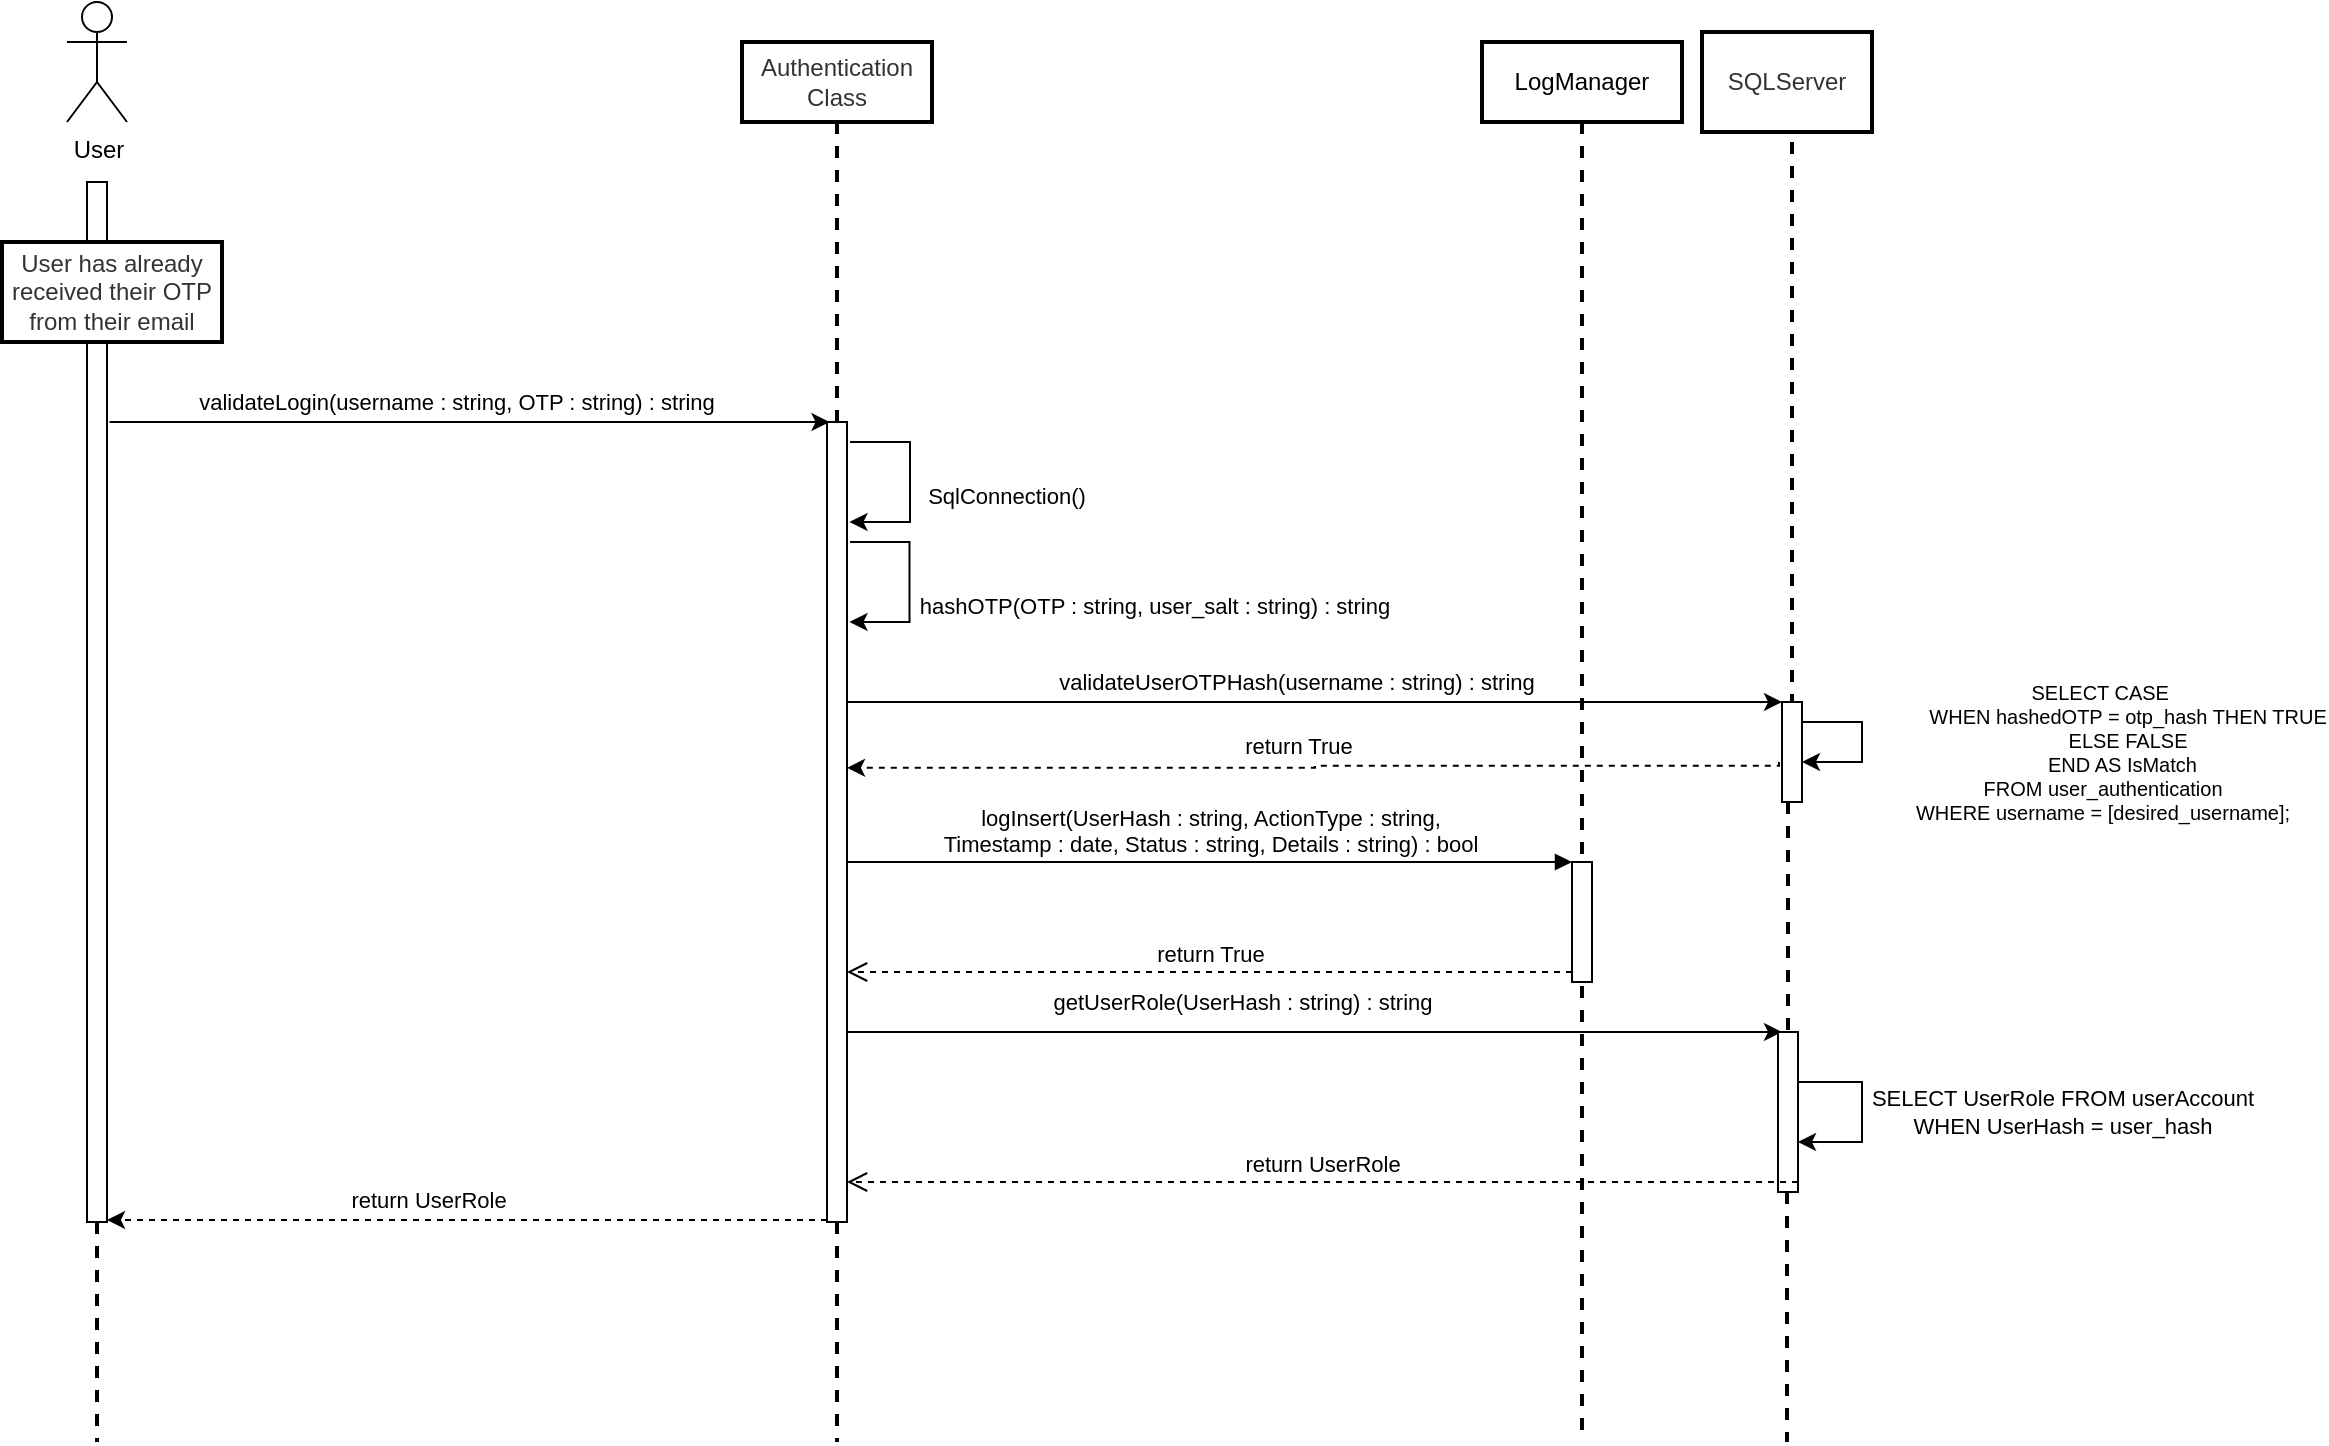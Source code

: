 <mxfile version="22.1.5" type="google" pages="2">
  <diagram name="Page-1" id="hCsmekSu_RjItJskllPU">
    <mxGraphModel grid="1" page="1" gridSize="10" guides="1" tooltips="1" connect="1" arrows="1" fold="1" pageScale="1" pageWidth="1400" pageHeight="850" math="0" shadow="0">
      <root>
        <mxCell id="0" />
        <mxCell id="1" parent="0" />
        <mxCell id="-ZGTA8ax-etmkUPxRzkk-2" value="User" style="shape=umlActor;verticalLabelPosition=bottom;verticalAlign=top;html=1;outlineConnect=0;" vertex="1" parent="1">
          <mxGeometry x="202.5" y="120" width="30" height="60" as="geometry" />
        </mxCell>
        <mxCell id="-ZGTA8ax-etmkUPxRzkk-5" value="" style="html=1;points=[[0,0,0,0,5],[0,1,0,0,-5],[1,0,0,0,5],[1,1,0,0,-5]];perimeter=orthogonalPerimeter;outlineConnect=0;targetShapes=umlLifeline;portConstraint=eastwest;newEdgeStyle={&quot;curved&quot;:0,&quot;rounded&quot;:0};" vertex="1" parent="1">
          <mxGeometry x="212.5" y="210" width="10" height="520" as="geometry" />
        </mxCell>
        <mxCell id="0PkzSYG3OD-BYgoKE-rS-12" style="edgeStyle=orthogonalEdgeStyle;rounded=0;orthogonalLoop=1;jettySize=auto;html=1;curved=0;dashed=1;" edge="1" parent="1">
          <mxGeometry relative="1" as="geometry">
            <mxPoint x="582.5" y="729" as="sourcePoint" />
            <mxPoint x="222.5" y="729" as="targetPoint" />
            <Array as="points">
              <mxPoint x="492.5" y="729" />
              <mxPoint x="492.5" y="729" />
            </Array>
          </mxGeometry>
        </mxCell>
        <mxCell id="0PkzSYG3OD-BYgoKE-rS-13" value="return UserRole" style="edgeLabel;html=1;align=center;verticalAlign=middle;resizable=0;points=[];" connectable="0" vertex="1" parent="0PkzSYG3OD-BYgoKE-rS-12">
          <mxGeometry x="-0.283" y="1" relative="1" as="geometry">
            <mxPoint x="-71" y="-11" as="offset" />
          </mxGeometry>
        </mxCell>
        <mxCell id="JNZOTvQrneMRgi3AhKJN-13" style="edgeStyle=orthogonalEdgeStyle;rounded=0;orthogonalLoop=1;jettySize=auto;html=1;curved=0;" edge="1" parent="1">
          <mxGeometry relative="1" as="geometry">
            <mxPoint x="589.5" y="630" as="sourcePoint" />
            <mxPoint x="1060" y="635" as="targetPoint" />
            <Array as="points">
              <mxPoint x="590" y="635" />
            </Array>
          </mxGeometry>
        </mxCell>
        <mxCell id="JNZOTvQrneMRgi3AhKJN-17" value="getUserRole(UserHash : string) : string" style="edgeLabel;html=1;align=center;verticalAlign=middle;resizable=0;points=[];" vertex="1" connectable="0" parent="JNZOTvQrneMRgi3AhKJN-13">
          <mxGeometry x="0.209" relative="1" as="geometry">
            <mxPoint x="-82" y="-15" as="offset" />
          </mxGeometry>
        </mxCell>
        <mxCell id="-ZGTA8ax-etmkUPxRzkk-10" value="" style="html=1;points=[[0,0,0,0,5],[0,1,0,0,-5],[1,0,0,0,5],[1,1,0,0,-5]];perimeter=orthogonalPerimeter;outlineConnect=0;targetShapes=umlLifeline;portConstraint=eastwest;newEdgeStyle={&quot;curved&quot;:0,&quot;rounded&quot;:0};" vertex="1" parent="1">
          <mxGeometry x="582.5" y="330" width="10" height="400" as="geometry" />
        </mxCell>
        <mxCell id="0PkzSYG3OD-BYgoKE-rS-10" style="edgeStyle=orthogonalEdgeStyle;rounded=0;orthogonalLoop=1;jettySize=auto;html=1;curved=0;dashed=1;exitX=0;exitY=0.984;exitDx=0;exitDy=0;exitPerimeter=0;" edge="1" parent="1">
          <mxGeometry relative="1" as="geometry">
            <mxPoint x="1058.5" y="500.0" as="sourcePoint" />
            <mxPoint x="592.5" y="501.92" as="targetPoint" />
            <Array as="points">
              <mxPoint x="1058.5" y="501.92" />
              <mxPoint x="826.5" y="501.92" />
              <mxPoint x="826.5" y="502.92" />
            </Array>
          </mxGeometry>
        </mxCell>
        <mxCell id="0PkzSYG3OD-BYgoKE-rS-11" value="return True" style="edgeLabel;html=1;align=center;verticalAlign=middle;resizable=0;points=[];" connectable="0" vertex="1" parent="0PkzSYG3OD-BYgoKE-rS-10">
          <mxGeometry x="0.037" y="1" relative="1" as="geometry">
            <mxPoint y="-12" as="offset" />
          </mxGeometry>
        </mxCell>
        <mxCell id="-ZGTA8ax-etmkUPxRzkk-16" value="" style="html=1;points=[[0,0,0,0,5],[0,1,0,0,-5],[1,0,0,0,5],[1,1,0,0,-5]];perimeter=orthogonalPerimeter;outlineConnect=0;targetShapes=umlLifeline;portConstraint=eastwest;newEdgeStyle={&quot;curved&quot;:0,&quot;rounded&quot;:0};" vertex="1" parent="1">
          <mxGeometry x="1060" y="470" width="10" height="50" as="geometry" />
        </mxCell>
        <mxCell id="-ZGTA8ax-etmkUPxRzkk-18" value="Authentication Class" style="text;html=1;align=center;verticalAlign=middle;whiteSpace=wrap;rounded=0;perimeterSpacing=1;fillColor=#FFFFFF;fontColor=#333333;strokeColor=#000000;strokeWidth=2;" vertex="1" parent="1">
          <mxGeometry x="540" y="140" width="95" height="40" as="geometry" />
        </mxCell>
        <mxCell id="-ZGTA8ax-etmkUPxRzkk-20" value="SQLServer" style="text;html=1;align=center;verticalAlign=middle;whiteSpace=wrap;rounded=0;strokeWidth=2;perimeterSpacing=0;fillColor=#FFFFFF;fontColor=#333333;strokeColor=#000000;" vertex="1" parent="1">
          <mxGeometry x="1020" y="135" width="85" height="50" as="geometry" />
        </mxCell>
        <mxCell id="-ZGTA8ax-etmkUPxRzkk-51" style="edgeStyle=orthogonalEdgeStyle;rounded=0;orthogonalLoop=1;jettySize=auto;html=1;curved=0;" edge="1" parent="1">
          <mxGeometry relative="1" as="geometry">
            <Array as="points" />
            <mxPoint x="223.75" y="330" as="sourcePoint" />
            <mxPoint x="583.75" y="330" as="targetPoint" />
          </mxGeometry>
        </mxCell>
        <mxCell id="-ZGTA8ax-etmkUPxRzkk-52" value="validateLogin(username : string, OTP : string) : string" style="edgeLabel;html=1;align=center;verticalAlign=middle;resizable=0;points=[];" connectable="0" vertex="1" parent="-ZGTA8ax-etmkUPxRzkk-51">
          <mxGeometry x="-0.04" y="-1" relative="1" as="geometry">
            <mxPoint y="-11" as="offset" />
          </mxGeometry>
        </mxCell>
        <mxCell id="-ZGTA8ax-etmkUPxRzkk-55" style="edgeStyle=orthogonalEdgeStyle;rounded=0;orthogonalLoop=1;jettySize=auto;html=1;curved=0;" edge="1" parent="1">
          <mxGeometry relative="1" as="geometry">
            <Array as="points">
              <mxPoint x="593.75" y="390" />
              <mxPoint x="623.75" y="390" />
              <mxPoint x="623.75" y="430" />
            </Array>
            <mxPoint x="594" y="390" as="sourcePoint" />
            <mxPoint x="593.75" y="430" as="targetPoint" />
          </mxGeometry>
        </mxCell>
        <mxCell id="-ZGTA8ax-etmkUPxRzkk-56" value="hashOTP(OTP : string, user_salt : string) : string" style="edgeLabel;html=1;align=center;verticalAlign=middle;resizable=0;points=[];" connectable="0" vertex="1" parent="-ZGTA8ax-etmkUPxRzkk-55">
          <mxGeometry x="-0.142" y="-2" relative="1" as="geometry">
            <mxPoint x="124" y="18" as="offset" />
          </mxGeometry>
        </mxCell>
        <mxCell id="-ZGTA8ax-etmkUPxRzkk-57" value="" style="line;strokeWidth=2;direction=south;html=1;dashed=1;" vertex="1" parent="1">
          <mxGeometry x="582.5" y="180" width="10" height="150" as="geometry" />
        </mxCell>
        <mxCell id="rpKHV8mOW_gamGoOqBA--2" style="edgeStyle=orthogonalEdgeStyle;rounded=0;orthogonalLoop=1;jettySize=auto;html=1;curved=0;" edge="1" parent="1" target="rpKHV8mOW_gamGoOqBA--8">
          <mxGeometry relative="1" as="geometry">
            <Array as="points">
              <mxPoint x="710" y="470" />
              <mxPoint x="710" y="470" />
            </Array>
            <mxPoint x="592.5" y="470" as="sourcePoint" />
            <mxPoint x="1048.75" y="470" as="targetPoint" />
          </mxGeometry>
        </mxCell>
        <mxCell id="rpKHV8mOW_gamGoOqBA--3" value="validateUserOTPHash(username : string) : string" style="edgeLabel;html=1;align=center;verticalAlign=middle;resizable=0;points=[];" connectable="0" vertex="1" parent="rpKHV8mOW_gamGoOqBA--2">
          <mxGeometry x="-0.04" y="1" relative="1" as="geometry">
            <mxPoint y="-9" as="offset" />
          </mxGeometry>
        </mxCell>
        <mxCell id="rpKHV8mOW_gamGoOqBA--4" style="edgeStyle=orthogonalEdgeStyle;rounded=0;orthogonalLoop=1;jettySize=auto;html=1;curved=0;" edge="1" parent="1">
          <mxGeometry relative="1" as="geometry">
            <Array as="points">
              <mxPoint x="1070" y="480" />
              <mxPoint x="1100" y="480" />
              <mxPoint x="1100" y="500" />
              <mxPoint x="1070" y="500" />
            </Array>
            <mxPoint x="1070" y="470" as="sourcePoint" />
            <mxPoint x="1070" y="500" as="targetPoint" />
          </mxGeometry>
        </mxCell>
        <mxCell id="rpKHV8mOW_gamGoOqBA--5" value="SELECT CASE&amp;nbsp;&lt;br style=&quot;font-size: 10px;&quot;&gt;&amp;nbsp; &amp;nbsp; &amp;nbsp; &amp;nbsp; &amp;nbsp;WHEN hashedOTP = otp_hash THEN TRUE&lt;br style=&quot;font-size: 10px;&quot;&gt;&amp;nbsp; &amp;nbsp; &amp;nbsp; &amp;nbsp; &amp;nbsp;ELSE FALSE&lt;br style=&quot;font-size: 10px;&quot;&gt;&amp;nbsp; &amp;nbsp; &amp;nbsp; &amp;nbsp;END AS IsMatch&lt;br style=&quot;font-size: 10px;&quot;&gt;FROM user_authentication&lt;br style=&quot;font-size: 10px;&quot;&gt;WHERE username = [desired_username];" style="edgeLabel;align=center;verticalAlign=middle;resizable=1;points=[];movable=1;rotatable=1;deletable=1;editable=1;locked=0;connectable=1;rotation=0;html=1;fontSize=10;" connectable="0" vertex="1" parent="rpKHV8mOW_gamGoOqBA--4">
          <mxGeometry x="-0.292" y="1" relative="1" as="geometry">
            <mxPoint x="128" y="16" as="offset" />
          </mxGeometry>
        </mxCell>
        <mxCell id="0PkzSYG3OD-BYgoKE-rS-7" style="edgeStyle=orthogonalEdgeStyle;rounded=0;orthogonalLoop=1;jettySize=auto;html=1;curved=0;" edge="1" parent="1">
          <mxGeometry relative="1" as="geometry">
            <Array as="points">
              <mxPoint x="594" y="340" />
              <mxPoint x="624" y="340" />
              <mxPoint x="624" y="380" />
            </Array>
            <mxPoint x="594" y="340" as="sourcePoint" />
            <mxPoint x="593.75" y="380" as="targetPoint" />
          </mxGeometry>
        </mxCell>
        <mxCell id="0PkzSYG3OD-BYgoKE-rS-8" value="SqlConnection()" style="edgeLabel;html=1;align=center;verticalAlign=middle;resizable=0;points=[];" connectable="0" vertex="1" parent="0PkzSYG3OD-BYgoKE-rS-7">
          <mxGeometry x="-0.142" y="-2" relative="1" as="geometry">
            <mxPoint x="50" y="14" as="offset" />
          </mxGeometry>
        </mxCell>
        <mxCell id="rpKHV8mOW_gamGoOqBA--8" value="" style="line;strokeWidth=2;direction=south;html=1;dashed=1;" vertex="1" parent="1">
          <mxGeometry x="1060" y="190" width="10" height="280" as="geometry" />
        </mxCell>
        <mxCell id="0PkzSYG3OD-BYgoKE-rS-16" value="" style="line;strokeWidth=2;direction=south;html=1;dashed=1;" vertex="1" parent="1">
          <mxGeometry x="582.5" y="730" width="10" height="110" as="geometry" />
        </mxCell>
        <mxCell id="0PkzSYG3OD-BYgoKE-rS-17" value="" style="line;strokeWidth=2;direction=south;html=1;dashed=1;" vertex="1" parent="1">
          <mxGeometry x="212.5" y="730" width="10" height="110" as="geometry" />
        </mxCell>
        <mxCell id="JNZOTvQrneMRgi3AhKJN-3" value="User has already received their OTP from their email" style="text;html=1;align=center;verticalAlign=middle;whiteSpace=wrap;rounded=0;fillColor=#FFFFFF;fontColor=#333333;strokeColor=#000000;strokeWidth=2;" vertex="1" parent="1">
          <mxGeometry x="170" y="240" width="110" height="50" as="geometry" />
        </mxCell>
        <mxCell id="JNZOTvQrneMRgi3AhKJN-4" value="LogManager" style="shape=umlLifeline;perimeter=lifelinePerimeter;whiteSpace=wrap;html=1;container=1;dropTarget=0;collapsible=0;recursiveResize=0;outlineConnect=0;portConstraint=eastwest;newEdgeStyle={&quot;curved&quot;:0,&quot;rounded&quot;:0};strokeWidth=2;" vertex="1" parent="1">
          <mxGeometry x="910" y="140" width="100" height="700" as="geometry" />
        </mxCell>
        <mxCell id="JNZOTvQrneMRgi3AhKJN-5" value="" style="html=1;points=[[0,0,0,0,5],[0,1,0,0,-5],[1,0,0,0,5],[1,1,0,0,-5]];perimeter=orthogonalPerimeter;outlineConnect=0;targetShapes=umlLifeline;portConstraint=eastwest;newEdgeStyle={&quot;curved&quot;:0,&quot;rounded&quot;:0};" vertex="1" parent="JNZOTvQrneMRgi3AhKJN-4">
          <mxGeometry x="45" y="410" width="10" height="60" as="geometry" />
        </mxCell>
        <mxCell id="JNZOTvQrneMRgi3AhKJN-7" value="return True" style="html=1;verticalAlign=bottom;endArrow=open;dashed=1;endSize=8;curved=0;rounded=0;exitX=0;exitY=1;exitDx=0;exitDy=-5;exitPerimeter=0;" edge="1" parent="1" source="JNZOTvQrneMRgi3AhKJN-5" target="-ZGTA8ax-etmkUPxRzkk-10">
          <mxGeometry relative="1" as="geometry">
            <mxPoint x="847.5" y="565" as="targetPoint" />
          </mxGeometry>
        </mxCell>
        <mxCell id="JNZOTvQrneMRgi3AhKJN-6" value="logInsert(UserHash : string, ActionType : string, &lt;br&gt;Timestamp : date, Status : string, Details : string) : bool" style="html=1;verticalAlign=bottom;endArrow=block;curved=0;rounded=0;" edge="1" parent="1">
          <mxGeometry x="0.002" relative="1" as="geometry">
            <mxPoint x="592.5" y="550" as="sourcePoint" />
            <mxPoint x="955" y="550" as="targetPoint" />
            <mxPoint as="offset" />
          </mxGeometry>
        </mxCell>
        <mxCell id="JNZOTvQrneMRgi3AhKJN-14" value="" style="html=1;points=[[0,0,0,0,5],[0,1,0,0,-5],[1,0,0,0,5],[1,1,0,0,-5]];perimeter=orthogonalPerimeter;outlineConnect=0;targetShapes=umlLifeline;portConstraint=eastwest;newEdgeStyle={&quot;curved&quot;:0,&quot;rounded&quot;:0};" vertex="1" parent="1">
          <mxGeometry x="1058" y="635" width="10" height="80" as="geometry" />
        </mxCell>
        <mxCell id="JNZOTvQrneMRgi3AhKJN-16" value="return UserRole" style="html=1;verticalAlign=bottom;endArrow=open;dashed=1;endSize=8;curved=0;rounded=0;exitX=1;exitY=1;exitDx=0;exitDy=-5;" edge="1" parent="1" source="JNZOTvQrneMRgi3AhKJN-14" target="-ZGTA8ax-etmkUPxRzkk-10">
          <mxGeometry relative="1" as="geometry">
            <mxPoint x="600" y="710" as="targetPoint" />
          </mxGeometry>
        </mxCell>
        <mxCell id="JNZOTvQrneMRgi3AhKJN-19" style="edgeStyle=orthogonalEdgeStyle;rounded=0;orthogonalLoop=1;jettySize=auto;html=1;curved=0;elbow=horizontal;" edge="1" parent="1" source="JNZOTvQrneMRgi3AhKJN-14" target="JNZOTvQrneMRgi3AhKJN-14">
          <mxGeometry relative="1" as="geometry">
            <Array as="points">
              <mxPoint x="1100" y="690" />
            </Array>
          </mxGeometry>
        </mxCell>
        <mxCell id="JNZOTvQrneMRgi3AhKJN-20" value="SELECT UserRole FROM userAccount&lt;br&gt;WHEN UserHash = user_hash" style="edgeLabel;html=1;align=center;verticalAlign=middle;resizable=0;points=[];" vertex="1" connectable="0" parent="JNZOTvQrneMRgi3AhKJN-19">
          <mxGeometry x="-0.404" y="-1" relative="1" as="geometry">
            <mxPoint x="104" y="14" as="offset" />
          </mxGeometry>
        </mxCell>
        <mxCell id="JNZOTvQrneMRgi3AhKJN-21" value="" style="line;strokeWidth=2;direction=south;html=1;dashed=1;" vertex="1" parent="1">
          <mxGeometry x="1058" y="520" width="10" height="120" as="geometry" />
        </mxCell>
        <mxCell id="0PkzSYG3OD-BYgoKE-rS-14" value="" style="line;strokeWidth=2;direction=south;html=1;dashed=1;" vertex="1" parent="1">
          <mxGeometry x="1057.5" y="715" width="10" height="125" as="geometry" />
        </mxCell>
      </root>
    </mxGraphModel>
  </diagram>
  <diagram id="tIdaFL0SggWhshtIWBRx" name="Page-2">
    <mxGraphModel grid="1" page="1" gridSize="10" guides="1" tooltips="1" connect="1" arrows="1" fold="1" pageScale="1" pageWidth="1400" pageHeight="850" math="0" shadow="0">
      <root>
        <mxCell id="0" />
        <mxCell id="1" parent="0" />
        <mxCell id="tmKrowgk_wzVTvCXA8D7-1" value="User" style="shape=umlActor;verticalLabelPosition=bottom;verticalAlign=top;html=1;outlineConnect=0;" vertex="1" parent="1">
          <mxGeometry x="-1327.5" y="20" width="30" height="60" as="geometry" />
        </mxCell>
        <mxCell id="tmKrowgk_wzVTvCXA8D7-2" value="" style="html=1;points=[[0,0,0,0,5],[0,1,0,0,-5],[1,0,0,0,5],[1,1,0,0,-5]];perimeter=orthogonalPerimeter;outlineConnect=0;targetShapes=umlLifeline;portConstraint=eastwest;newEdgeStyle={&quot;curved&quot;:0,&quot;rounded&quot;:0};" vertex="1" parent="1">
          <mxGeometry x="-1317.5" y="110" width="10" height="520" as="geometry" />
        </mxCell>
        <mxCell id="tmKrowgk_wzVTvCXA8D7-3" style="edgeStyle=orthogonalEdgeStyle;rounded=0;orthogonalLoop=1;jettySize=auto;html=1;curved=0;dashed=1;" edge="1" parent="1">
          <mxGeometry relative="1" as="geometry">
            <mxPoint x="-947.5" y="629" as="sourcePoint" />
            <mxPoint x="-1307.5" y="629" as="targetPoint" />
            <Array as="points">
              <mxPoint x="-1037.5" y="629" />
              <mxPoint x="-1037.5" y="629" />
            </Array>
          </mxGeometry>
        </mxCell>
        <mxCell id="tmKrowgk_wzVTvCXA8D7-4" value="RoleObject user = new {userRoleObject}" style="edgeLabel;html=1;align=center;verticalAlign=middle;resizable=0;points=[];" connectable="0" vertex="1" parent="tmKrowgk_wzVTvCXA8D7-3">
          <mxGeometry x="-0.283" y="1" relative="1" as="geometry">
            <mxPoint x="-71" y="-11" as="offset" />
          </mxGeometry>
        </mxCell>
        <mxCell id="tmKrowgk_wzVTvCXA8D7-7" value="" style="html=1;points=[[0,0,0,0,5],[0,1,0,0,-5],[1,0,0,0,5],[1,1,0,0,-5]];perimeter=orthogonalPerimeter;outlineConnect=0;targetShapes=umlLifeline;portConstraint=eastwest;newEdgeStyle={&quot;curved&quot;:0,&quot;rounded&quot;:0};" vertex="1" parent="1">
          <mxGeometry x="-947.5" y="230" width="10" height="400" as="geometry" />
        </mxCell>
        <mxCell id="tmKrowgk_wzVTvCXA8D7-8" style="edgeStyle=orthogonalEdgeStyle;rounded=0;orthogonalLoop=1;jettySize=auto;html=1;curved=0;dashed=1;exitX=0;exitY=0.984;exitDx=0;exitDy=0;exitPerimeter=0;" edge="1" parent="1">
          <mxGeometry relative="1" as="geometry">
            <mxPoint x="-471.5" y="400.0" as="sourcePoint" />
            <mxPoint x="-937.5" y="401.92" as="targetPoint" />
            <Array as="points">
              <mxPoint x="-471.5" y="401.92" />
              <mxPoint x="-703.5" y="401.92" />
              <mxPoint x="-703.5" y="402.92" />
            </Array>
          </mxGeometry>
        </mxCell>
        <mxCell id="tmKrowgk_wzVTvCXA8D7-9" value="return userRole, userHash" style="edgeLabel;html=1;align=center;verticalAlign=middle;resizable=0;points=[];" connectable="0" vertex="1" parent="tmKrowgk_wzVTvCXA8D7-8">
          <mxGeometry x="0.037" y="1" relative="1" as="geometry">
            <mxPoint y="-12" as="offset" />
          </mxGeometry>
        </mxCell>
        <mxCell id="tmKrowgk_wzVTvCXA8D7-10" value="" style="html=1;points=[[0,0,0,0,5],[0,1,0,0,-5],[1,0,0,0,5],[1,1,0,0,-5]];perimeter=orthogonalPerimeter;outlineConnect=0;targetShapes=umlLifeline;portConstraint=eastwest;newEdgeStyle={&quot;curved&quot;:0,&quot;rounded&quot;:0};" vertex="1" parent="1">
          <mxGeometry x="-470" y="370" width="10" height="50" as="geometry" />
        </mxCell>
        <mxCell id="tmKrowgk_wzVTvCXA8D7-11" value="Authentication Class" style="text;html=1;align=center;verticalAlign=middle;whiteSpace=wrap;rounded=0;perimeterSpacing=1;fillColor=#FFFFFF;fontColor=#333333;strokeColor=#000000;strokeWidth=2;" vertex="1" parent="1">
          <mxGeometry x="-990" y="40" width="95" height="40" as="geometry" />
        </mxCell>
        <mxCell id="tmKrowgk_wzVTvCXA8D7-12" value="SQLServer" style="text;html=1;align=center;verticalAlign=middle;whiteSpace=wrap;rounded=0;strokeWidth=2;perimeterSpacing=0;fillColor=#FFFFFF;fontColor=#333333;strokeColor=#000000;" vertex="1" parent="1">
          <mxGeometry x="-510" y="35" width="85" height="50" as="geometry" />
        </mxCell>
        <mxCell id="tmKrowgk_wzVTvCXA8D7-13" style="edgeStyle=orthogonalEdgeStyle;rounded=0;orthogonalLoop=1;jettySize=auto;html=1;curved=0;" edge="1" parent="1">
          <mxGeometry relative="1" as="geometry">
            <Array as="points" />
            <mxPoint x="-1306.25" y="230" as="sourcePoint" />
            <mxPoint x="-946.25" y="230" as="targetPoint" />
          </mxGeometry>
        </mxCell>
        <mxCell id="tmKrowgk_wzVTvCXA8D7-14" value="validateLogin(username : string, OTP : string) : string" style="edgeLabel;html=1;align=center;verticalAlign=middle;resizable=0;points=[];" connectable="0" vertex="1" parent="tmKrowgk_wzVTvCXA8D7-13">
          <mxGeometry x="-0.04" y="-1" relative="1" as="geometry">
            <mxPoint y="-11" as="offset" />
          </mxGeometry>
        </mxCell>
        <mxCell id="tmKrowgk_wzVTvCXA8D7-15" style="edgeStyle=orthogonalEdgeStyle;rounded=0;orthogonalLoop=1;jettySize=auto;html=1;curved=0;" edge="1" parent="1">
          <mxGeometry relative="1" as="geometry">
            <Array as="points">
              <mxPoint x="-936.25" y="290" />
              <mxPoint x="-906.25" y="290" />
              <mxPoint x="-906.25" y="330" />
            </Array>
            <mxPoint x="-936" y="290" as="sourcePoint" />
            <mxPoint x="-936.25" y="330" as="targetPoint" />
          </mxGeometry>
        </mxCell>
        <mxCell id="tmKrowgk_wzVTvCXA8D7-16" value="hashOTP(OTP : string, user_salt : string) : string" style="edgeLabel;html=1;align=center;verticalAlign=middle;resizable=0;points=[];" connectable="0" vertex="1" parent="tmKrowgk_wzVTvCXA8D7-15">
          <mxGeometry x="-0.142" y="-2" relative="1" as="geometry">
            <mxPoint x="124" y="18" as="offset" />
          </mxGeometry>
        </mxCell>
        <mxCell id="tmKrowgk_wzVTvCXA8D7-17" value="" style="line;strokeWidth=2;direction=south;html=1;dashed=1;" vertex="1" parent="1">
          <mxGeometry x="-947.5" y="80" width="10" height="150" as="geometry" />
        </mxCell>
        <mxCell id="tmKrowgk_wzVTvCXA8D7-18" style="edgeStyle=orthogonalEdgeStyle;rounded=0;orthogonalLoop=1;jettySize=auto;html=1;curved=0;" edge="1" parent="1" target="tmKrowgk_wzVTvCXA8D7-24">
          <mxGeometry relative="1" as="geometry">
            <Array as="points">
              <mxPoint x="-820" y="370" />
              <mxPoint x="-820" y="370" />
            </Array>
            <mxPoint x="-937.5" y="370" as="sourcePoint" />
            <mxPoint x="-481.25" y="370" as="targetPoint" />
          </mxGeometry>
        </mxCell>
        <mxCell id="tmKrowgk_wzVTvCXA8D7-19" value="validateUserOTPHash(hashedOTP : string) : string" style="edgeLabel;html=1;align=center;verticalAlign=middle;resizable=0;points=[];" connectable="0" vertex="1" parent="tmKrowgk_wzVTvCXA8D7-18">
          <mxGeometry x="-0.04" y="1" relative="1" as="geometry">
            <mxPoint y="-9" as="offset" />
          </mxGeometry>
        </mxCell>
        <mxCell id="tmKrowgk_wzVTvCXA8D7-20" value="`" style="edgeStyle=orthogonalEdgeStyle;rounded=0;orthogonalLoop=1;jettySize=auto;html=1;curved=0;" edge="1" parent="1">
          <mxGeometry relative="1" as="geometry">
            <Array as="points">
              <mxPoint x="-460" y="380" />
              <mxPoint x="-430" y="380" />
              <mxPoint x="-430" y="400" />
              <mxPoint x="-460" y="400" />
            </Array>
            <mxPoint x="-460" y="370" as="sourcePoint" />
            <mxPoint x="-460" y="400" as="targetPoint" />
          </mxGeometry>
        </mxCell>
        <mxCell id="tmKrowgk_wzVTvCXA8D7-21" value="SELECT profile_user_role, user_hash&lt;br&gt;FROM userProfile UP INNER JOIN userAccount UA&lt;br&gt;ON UP.user_hash = UA.user_hash&lt;br&gt;WHERE hashedOTP = UA.hashed_otp" style="edgeLabel;align=center;verticalAlign=middle;resizable=1;points=[];movable=1;rotatable=1;deletable=1;editable=1;locked=0;connectable=1;rotation=0;html=1;fontSize=10;" connectable="0" vertex="1" parent="tmKrowgk_wzVTvCXA8D7-20">
          <mxGeometry x="-0.292" y="1" relative="1" as="geometry">
            <mxPoint x="128" y="16" as="offset" />
          </mxGeometry>
        </mxCell>
        <mxCell id="tmKrowgk_wzVTvCXA8D7-22" style="edgeStyle=orthogonalEdgeStyle;rounded=0;orthogonalLoop=1;jettySize=auto;html=1;curved=0;" edge="1" parent="1">
          <mxGeometry relative="1" as="geometry">
            <Array as="points">
              <mxPoint x="-936" y="240" />
              <mxPoint x="-906" y="240" />
              <mxPoint x="-906" y="280" />
            </Array>
            <mxPoint x="-936" y="240" as="sourcePoint" />
            <mxPoint x="-936.25" y="280" as="targetPoint" />
          </mxGeometry>
        </mxCell>
        <mxCell id="tmKrowgk_wzVTvCXA8D7-23" value="SqlConnection()" style="edgeLabel;html=1;align=center;verticalAlign=middle;resizable=0;points=[];" connectable="0" vertex="1" parent="tmKrowgk_wzVTvCXA8D7-22">
          <mxGeometry x="-0.142" y="-2" relative="1" as="geometry">
            <mxPoint x="50" y="14" as="offset" />
          </mxGeometry>
        </mxCell>
        <mxCell id="tmKrowgk_wzVTvCXA8D7-24" value="" style="line;strokeWidth=2;direction=south;html=1;dashed=1;" vertex="1" parent="1">
          <mxGeometry x="-470" y="90" width="10" height="280" as="geometry" />
        </mxCell>
        <mxCell id="tmKrowgk_wzVTvCXA8D7-25" value="" style="line;strokeWidth=2;direction=south;html=1;dashed=1;" vertex="1" parent="1">
          <mxGeometry x="-947.5" y="630" width="10" height="110" as="geometry" />
        </mxCell>
        <mxCell id="tmKrowgk_wzVTvCXA8D7-26" value="" style="line;strokeWidth=2;direction=south;html=1;dashed=1;" vertex="1" parent="1">
          <mxGeometry x="-1317.5" y="630" width="10" height="110" as="geometry" />
        </mxCell>
        <mxCell id="tmKrowgk_wzVTvCXA8D7-27" value="User has already received their OTP from their email" style="text;html=1;align=center;verticalAlign=middle;whiteSpace=wrap;rounded=0;fillColor=#FFFFFF;fontColor=#333333;strokeColor=#000000;strokeWidth=2;" vertex="1" parent="1">
          <mxGeometry x="-1360" y="140" width="110" height="50" as="geometry" />
        </mxCell>
        <mxCell id="tmKrowgk_wzVTvCXA8D7-28" value="LogManager" style="shape=umlLifeline;perimeter=lifelinePerimeter;whiteSpace=wrap;html=1;container=1;dropTarget=0;collapsible=0;recursiveResize=0;outlineConnect=0;portConstraint=eastwest;newEdgeStyle={&quot;curved&quot;:0,&quot;rounded&quot;:0};strokeWidth=2;" vertex="1" parent="1">
          <mxGeometry x="-620" y="40" width="100" height="700" as="geometry" />
        </mxCell>
        <mxCell id="tmKrowgk_wzVTvCXA8D7-29" value="" style="html=1;points=[[0,0,0,0,5],[0,1,0,0,-5],[1,0,0,0,5],[1,1,0,0,-5]];perimeter=orthogonalPerimeter;outlineConnect=0;targetShapes=umlLifeline;portConstraint=eastwest;newEdgeStyle={&quot;curved&quot;:0,&quot;rounded&quot;:0};" vertex="1" parent="tmKrowgk_wzVTvCXA8D7-28">
          <mxGeometry x="45" y="410" width="10" height="60" as="geometry" />
        </mxCell>
        <mxCell id="tmKrowgk_wzVTvCXA8D7-30" value="return True" style="html=1;verticalAlign=bottom;endArrow=open;dashed=1;endSize=8;curved=0;rounded=0;exitX=0;exitY=1;exitDx=0;exitDy=-5;exitPerimeter=0;" edge="1" parent="1" source="tmKrowgk_wzVTvCXA8D7-29" target="tmKrowgk_wzVTvCXA8D7-7">
          <mxGeometry relative="1" as="geometry">
            <mxPoint x="-682.5" y="465" as="targetPoint" />
          </mxGeometry>
        </mxCell>
        <mxCell id="tmKrowgk_wzVTvCXA8D7-31" value="logInsert(UserHash : string, ActionType : string, &lt;br&gt;Timestamp : date, Status : string, Details : string) : bool" style="html=1;verticalAlign=bottom;endArrow=block;curved=0;rounded=0;" edge="1" parent="1">
          <mxGeometry x="0.002" relative="1" as="geometry">
            <mxPoint x="-937.5" y="450" as="sourcePoint" />
            <mxPoint x="-575" y="450" as="targetPoint" />
            <mxPoint as="offset" />
          </mxGeometry>
        </mxCell>
        <mxCell id="tmKrowgk_wzVTvCXA8D7-36" value="" style="line;strokeWidth=2;direction=south;html=1;dashed=1;" vertex="1" parent="1">
          <mxGeometry x="-472" y="420" width="10" height="120" as="geometry" />
        </mxCell>
        <mxCell id="tmKrowgk_wzVTvCXA8D7-37" value="" style="line;strokeWidth=2;direction=south;html=1;dashed=1;" vertex="1" parent="1">
          <mxGeometry x="-472" y="530" width="10" height="210" as="geometry" />
        </mxCell>
        <mxCell id="tmKrowgk_wzVTvCXA8D7-38" value="Role Object" style="shape=umlLifeline;perimeter=lifelinePerimeter;whiteSpace=wrap;html=1;container=1;dropTarget=0;collapsible=0;recursiveResize=0;outlineConnect=0;portConstraint=eastwest;newEdgeStyle={&quot;curved&quot;:0,&quot;rounded&quot;:0};strokeWidth=2;" vertex="1" parent="1">
          <mxGeometry x="-780" y="40" width="100" height="700" as="geometry" />
        </mxCell>
        <mxCell id="tmKrowgk_wzVTvCXA8D7-39" value="" style="html=1;points=[[0,0,0,0,5],[0,1,0,0,-5],[1,0,0,0,5],[1,1,0,0,-5]];perimeter=orthogonalPerimeter;outlineConnect=0;targetShapes=umlLifeline;portConstraint=eastwest;newEdgeStyle={&quot;curved&quot;:0,&quot;rounded&quot;:0};" vertex="1" parent="tmKrowgk_wzVTvCXA8D7-38">
          <mxGeometry x="45" y="530" width="10" height="60" as="geometry" />
        </mxCell>
        <mxCell id="tmKrowgk_wzVTvCXA8D7-40" value="createUserRoleObject(userRole : string, userHash : string) : RoleObject" style="html=1;verticalAlign=bottom;endArrow=block;curved=0;rounded=0;" edge="1" parent="1" source="tmKrowgk_wzVTvCXA8D7-7">
          <mxGeometry relative="1" as="geometry">
            <mxPoint x="-655" y="575" as="sourcePoint" />
            <mxPoint x="-730" y="570" as="targetPoint" />
          </mxGeometry>
        </mxCell>
        <mxCell id="tmKrowgk_wzVTvCXA8D7-41" value="return RoleObject" style="html=1;verticalAlign=bottom;endArrow=open;dashed=1;endSize=8;curved=0;rounded=0;exitX=0;exitY=1;exitDx=0;exitDy=-5;entryX=0.5;entryY=0.988;entryDx=0;entryDy=0;entryPerimeter=0;exitPerimeter=0;" edge="1" parent="1" source="tmKrowgk_wzVTvCXA8D7-39" target="tmKrowgk_wzVTvCXA8D7-7">
          <mxGeometry relative="1" as="geometry">
            <mxPoint x="-655" y="645" as="targetPoint" />
          </mxGeometry>
        </mxCell>
        <mxCell id="7kXeKePwYtpsD6fPHzqQ-4" value="1. User has OTP&lt;br&gt;2. User validates login by inputting username and OTP&lt;br&gt;3. Make SQL Connection&lt;br&gt;4. Hash the user inputted OTP&lt;br&gt;5. Compares the user hashed OTP to OTP stored in the database, returns username and user_role&lt;br&gt;6. Use username and userRole to create a role object&lt;br&gt;7. Assign user to that userRole object" style="text;html=1;strokeColor=none;fillColor=none;align=center;verticalAlign=middle;whiteSpace=wrap;rounded=0;" vertex="1" parent="1">
          <mxGeometry x="-370" y="25" width="320" height="165" as="geometry" />
        </mxCell>
      </root>
    </mxGraphModel>
  </diagram>
</mxfile>
